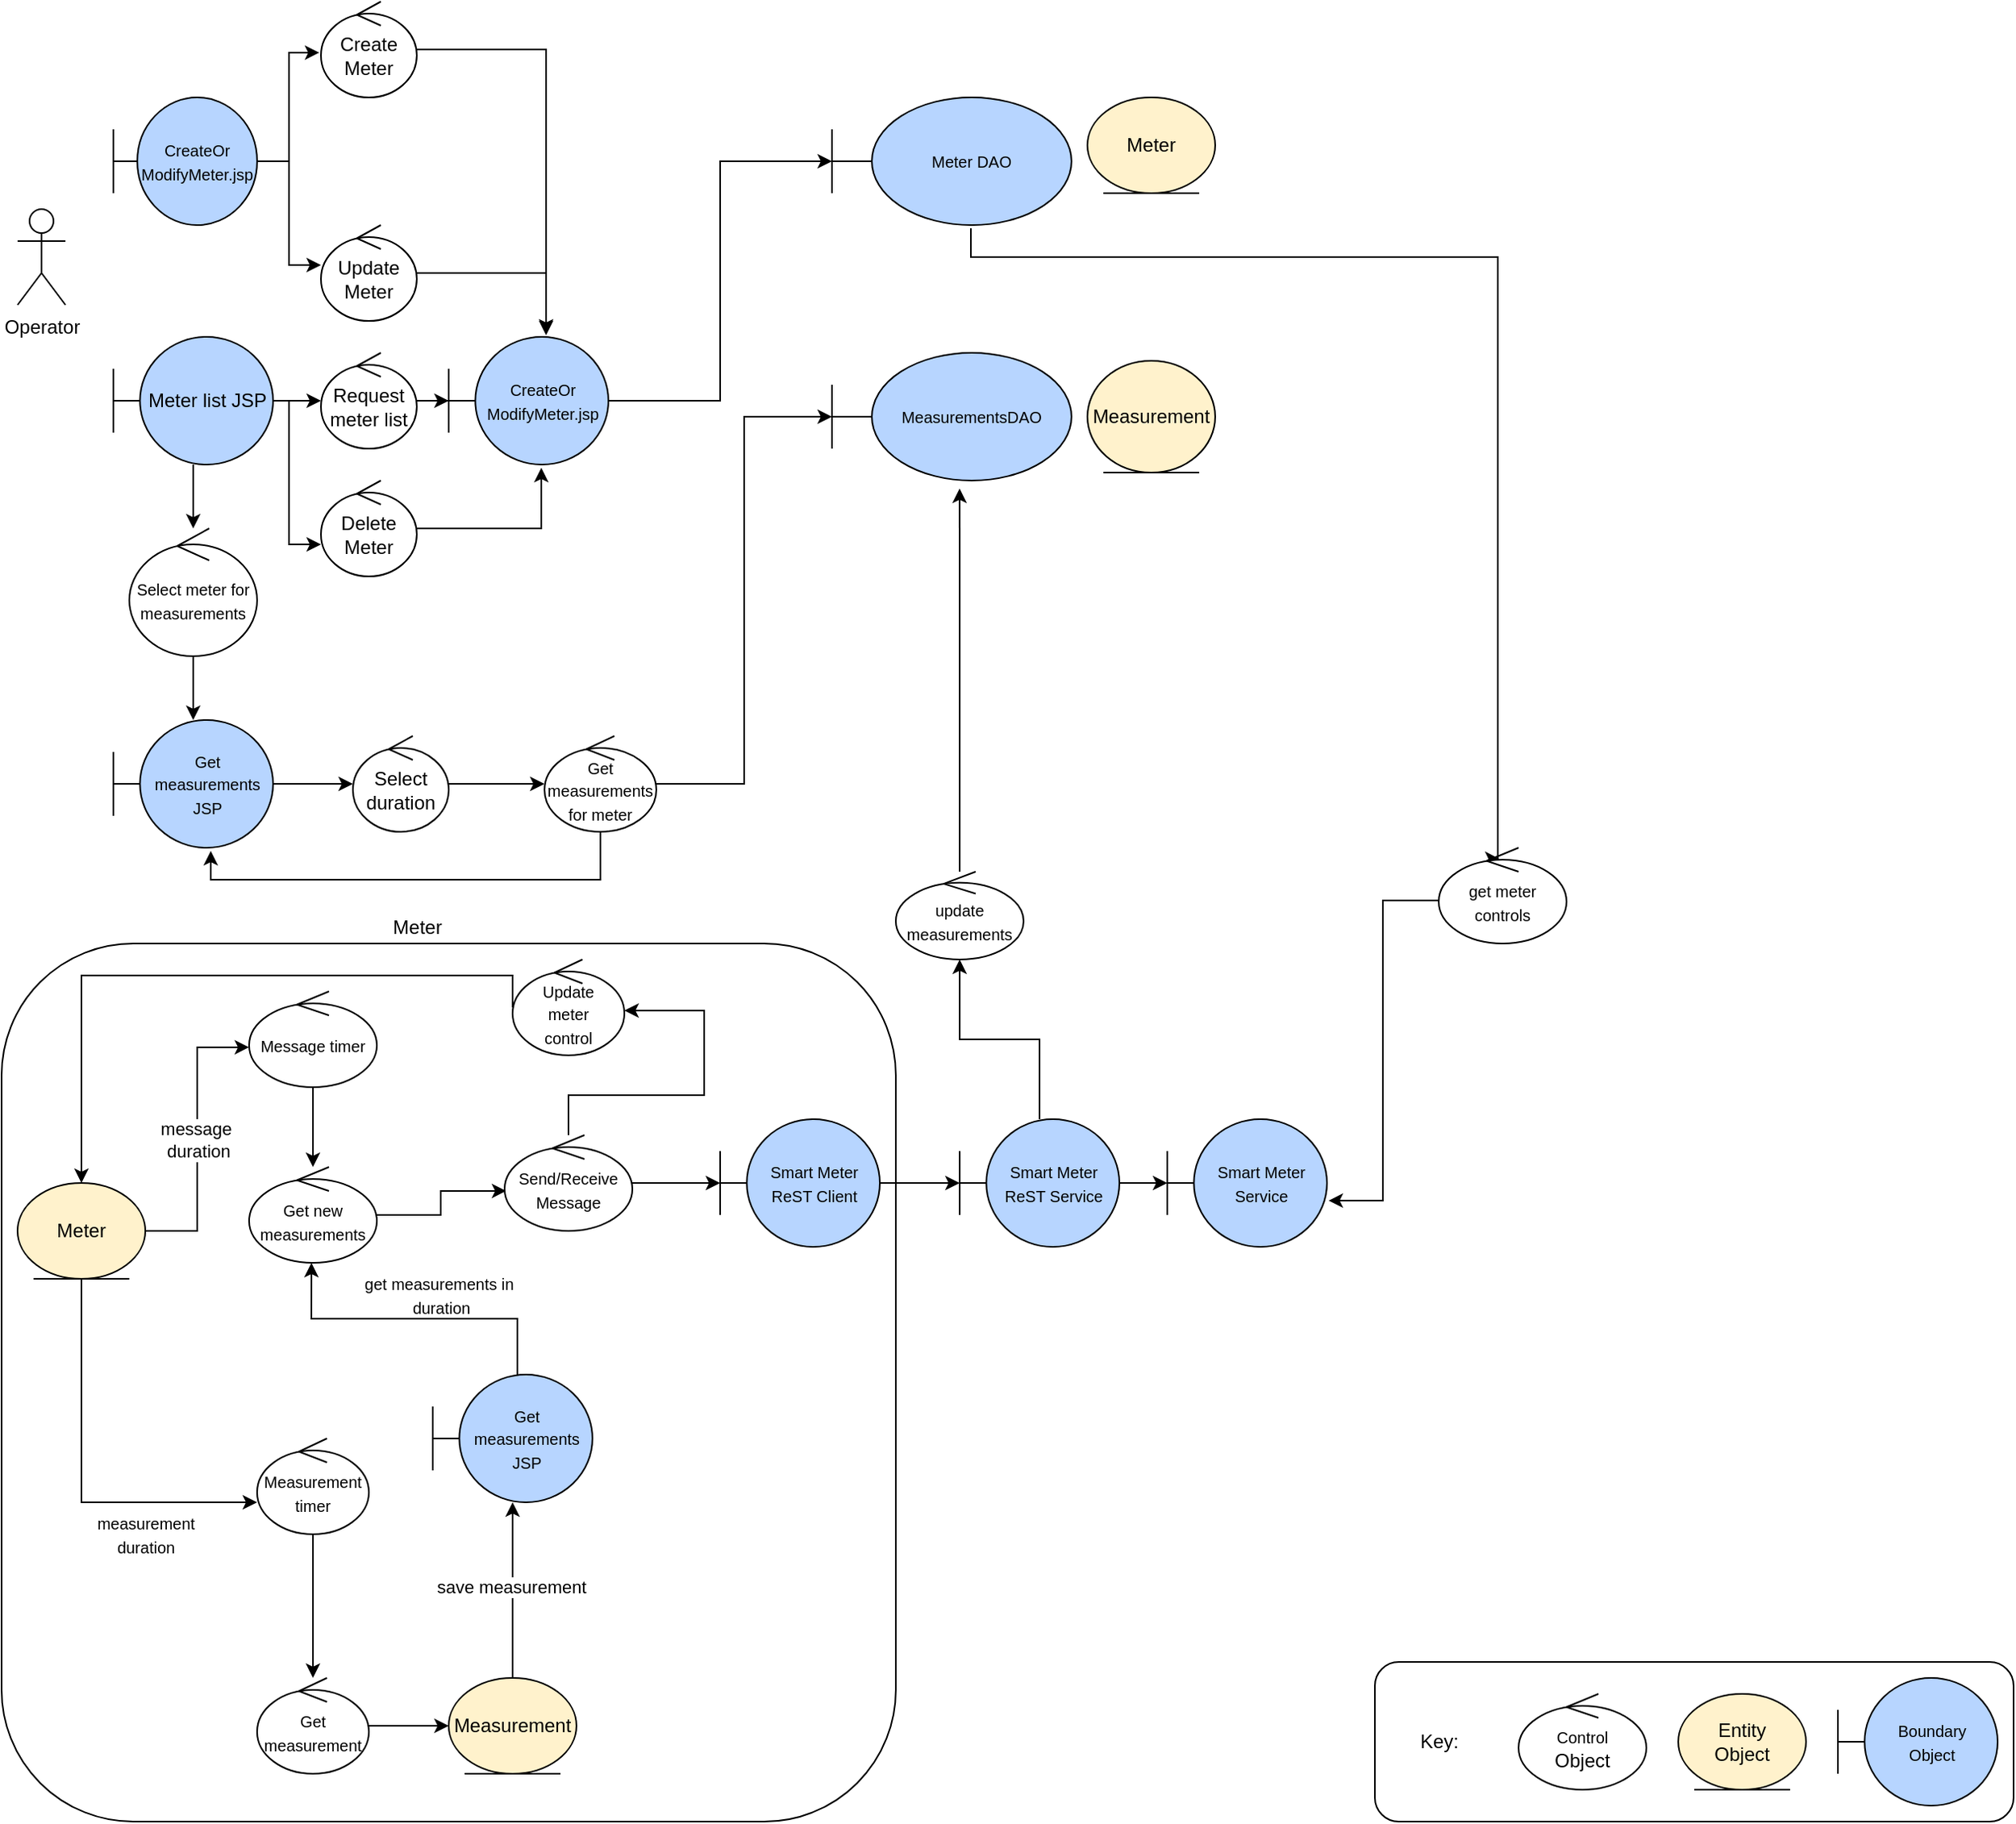 <mxfile version="13.10.2" type="google"><diagram id="yzRmyJLBMoFCTs6hE1Kq" name="Page-1"><mxGraphModel dx="1184" dy="536" grid="1" gridSize="10" guides="1" tooltips="1" connect="1" arrows="1" fold="1" page="1" pageScale="1" pageWidth="827" pageHeight="1169" math="0" shadow="0"><root><mxCell id="0"/><mxCell id="1" parent="0"/><mxCell id="emMxoFDN1YdKf8KbVczX-1" value="Operator" style="shape=umlActor;verticalLabelPosition=bottom;verticalAlign=top;html=1;" vertex="1" parent="1"><mxGeometry x="20" y="140" width="30" height="60" as="geometry"/></mxCell><mxCell id="emMxoFDN1YdKf8KbVczX-7" style="edgeStyle=orthogonalEdgeStyle;rounded=0;orthogonalLoop=1;jettySize=auto;html=1;entryX=0;entryY=0.417;entryDx=0;entryDy=0;entryPerimeter=0;" edge="1" parent="1" source="emMxoFDN1YdKf8KbVczX-4" target="emMxoFDN1YdKf8KbVczX-6"><mxGeometry relative="1" as="geometry"/></mxCell><mxCell id="emMxoFDN1YdKf8KbVczX-8" style="edgeStyle=orthogonalEdgeStyle;rounded=0;orthogonalLoop=1;jettySize=auto;html=1;entryX=-0.017;entryY=0.533;entryDx=0;entryDy=0;entryPerimeter=0;" edge="1" parent="1" source="emMxoFDN1YdKf8KbVczX-4" target="emMxoFDN1YdKf8KbVczX-5"><mxGeometry relative="1" as="geometry"/></mxCell><mxCell id="emMxoFDN1YdKf8KbVczX-4" value="&lt;font style=&quot;font-size: 10px&quot;&gt;CreateOr&lt;br&gt;ModifyMeter.jsp&lt;/font&gt;" style="shape=umlBoundary;whiteSpace=wrap;html=1;fillColor=#B7D5FF;" vertex="1" parent="1"><mxGeometry x="80" y="70" width="90" height="80" as="geometry"/></mxCell><mxCell id="emMxoFDN1YdKf8KbVczX-14" style="edgeStyle=orthogonalEdgeStyle;rounded=0;orthogonalLoop=1;jettySize=auto;html=1;entryX=0.61;entryY=-0.025;entryDx=0;entryDy=0;entryPerimeter=0;" edge="1" parent="1" source="emMxoFDN1YdKf8KbVczX-5" target="emMxoFDN1YdKf8KbVczX-12"><mxGeometry relative="1" as="geometry"/></mxCell><mxCell id="emMxoFDN1YdKf8KbVczX-5" value="Create&lt;br&gt;Meter" style="ellipse;shape=umlControl;whiteSpace=wrap;html=1;" vertex="1" parent="1"><mxGeometry x="210" y="10" width="60" height="60" as="geometry"/></mxCell><mxCell id="emMxoFDN1YdKf8KbVczX-13" style="edgeStyle=orthogonalEdgeStyle;rounded=0;orthogonalLoop=1;jettySize=auto;html=1;entryX=0.61;entryY=-0.012;entryDx=0;entryDy=0;entryPerimeter=0;" edge="1" parent="1" source="emMxoFDN1YdKf8KbVczX-6" target="emMxoFDN1YdKf8KbVczX-12"><mxGeometry relative="1" as="geometry"/></mxCell><mxCell id="emMxoFDN1YdKf8KbVczX-6" value="Update&lt;br&gt;Meter" style="ellipse;shape=umlControl;whiteSpace=wrap;html=1;" vertex="1" parent="1"><mxGeometry x="210" y="150" width="60" height="60" as="geometry"/></mxCell><mxCell id="emMxoFDN1YdKf8KbVczX-25" style="edgeStyle=orthogonalEdgeStyle;rounded=0;orthogonalLoop=1;jettySize=auto;html=1;entryX=0;entryY=0.5;entryDx=0;entryDy=0;entryPerimeter=0;" edge="1" parent="1" source="emMxoFDN1YdKf8KbVczX-12" target="emMxoFDN1YdKf8KbVczX-22"><mxGeometry relative="1" as="geometry"/></mxCell><mxCell id="emMxoFDN1YdKf8KbVczX-12" value="&lt;font style=&quot;font-size: 10px&quot;&gt;CreateOr&lt;br&gt;ModifyMeter.jsp&lt;/font&gt;" style="shape=umlBoundary;whiteSpace=wrap;html=1;fillColor=#B7D5FF;" vertex="1" parent="1"><mxGeometry x="290" y="220" width="100" height="80" as="geometry"/></mxCell><mxCell id="emMxoFDN1YdKf8KbVczX-17" value="" style="edgeStyle=orthogonalEdgeStyle;rounded=0;orthogonalLoop=1;jettySize=auto;html=1;" edge="1" parent="1" source="emMxoFDN1YdKf8KbVczX-15" target="emMxoFDN1YdKf8KbVczX-16"><mxGeometry relative="1" as="geometry"/></mxCell><mxCell id="emMxoFDN1YdKf8KbVczX-20" style="edgeStyle=orthogonalEdgeStyle;rounded=0;orthogonalLoop=1;jettySize=auto;html=1;entryX=0;entryY=0.667;entryDx=0;entryDy=0;entryPerimeter=0;" edge="1" parent="1" source="emMxoFDN1YdKf8KbVczX-15" target="emMxoFDN1YdKf8KbVczX-19"><mxGeometry relative="1" as="geometry"><Array as="points"><mxPoint x="190" y="260"/><mxPoint x="190" y="350"/></Array></mxGeometry></mxCell><mxCell id="emMxoFDN1YdKf8KbVczX-29" value="" style="edgeStyle=orthogonalEdgeStyle;rounded=0;orthogonalLoop=1;jettySize=auto;html=1;" edge="1" parent="1" source="emMxoFDN1YdKf8KbVczX-15" target="emMxoFDN1YdKf8KbVczX-27"><mxGeometry relative="1" as="geometry"/></mxCell><mxCell id="emMxoFDN1YdKf8KbVczX-15" value="&lt;font style=&quot;font-size: 12px&quot;&gt;Meter list JSP&lt;/font&gt;" style="shape=umlBoundary;whiteSpace=wrap;html=1;fillColor=#B7D5FF;" vertex="1" parent="1"><mxGeometry x="80" y="220" width="100" height="80" as="geometry"/></mxCell><mxCell id="emMxoFDN1YdKf8KbVczX-18" value="" style="edgeStyle=orthogonalEdgeStyle;rounded=0;orthogonalLoop=1;jettySize=auto;html=1;" edge="1" parent="1" source="emMxoFDN1YdKf8KbVczX-16" target="emMxoFDN1YdKf8KbVczX-12"><mxGeometry relative="1" as="geometry"/></mxCell><mxCell id="emMxoFDN1YdKf8KbVczX-16" value="Request&lt;br&gt;meter list" style="ellipse;shape=umlControl;whiteSpace=wrap;html=1;" vertex="1" parent="1"><mxGeometry x="210" y="230" width="60" height="60" as="geometry"/></mxCell><mxCell id="emMxoFDN1YdKf8KbVczX-21" style="edgeStyle=orthogonalEdgeStyle;rounded=0;orthogonalLoop=1;jettySize=auto;html=1;entryX=0.58;entryY=1.025;entryDx=0;entryDy=0;entryPerimeter=0;" edge="1" parent="1" source="emMxoFDN1YdKf8KbVczX-19" target="emMxoFDN1YdKf8KbVczX-12"><mxGeometry relative="1" as="geometry"/></mxCell><mxCell id="emMxoFDN1YdKf8KbVczX-19" value="Delete Meter" style="ellipse;shape=umlControl;whiteSpace=wrap;html=1;" vertex="1" parent="1"><mxGeometry x="210" y="310" width="60" height="60" as="geometry"/></mxCell><mxCell id="emMxoFDN1YdKf8KbVczX-76" style="edgeStyle=orthogonalEdgeStyle;rounded=0;orthogonalLoop=1;jettySize=auto;html=1;exitX=0.58;exitY=1.025;exitDx=0;exitDy=0;exitPerimeter=0;entryX=0.475;entryY=0.117;entryDx=0;entryDy=0;entryPerimeter=0;" edge="1" parent="1" source="emMxoFDN1YdKf8KbVczX-22" target="emMxoFDN1YdKf8KbVczX-73"><mxGeometry relative="1" as="geometry"><mxPoint x="947" y="540" as="targetPoint"/><Array as="points"><mxPoint x="617" y="170"/><mxPoint x="947" y="170"/></Array></mxGeometry></mxCell><mxCell id="emMxoFDN1YdKf8KbVczX-22" value="&lt;span style=&quot;font-size: 10px&quot;&gt;Meter DAO&lt;/span&gt;" style="shape=umlBoundary;whiteSpace=wrap;html=1;fillColor=#B7D5FF;" vertex="1" parent="1"><mxGeometry x="530" y="70" width="150" height="80" as="geometry"/></mxCell><mxCell id="emMxoFDN1YdKf8KbVczX-26" value="Meter" style="ellipse;shape=umlEntity;whiteSpace=wrap;html=1;fillColor=#FFF2CC;" vertex="1" parent="1"><mxGeometry x="690" y="70" width="80" height="60" as="geometry"/></mxCell><mxCell id="emMxoFDN1YdKf8KbVczX-31" value="" style="edgeStyle=orthogonalEdgeStyle;rounded=0;orthogonalLoop=1;jettySize=auto;html=1;" edge="1" parent="1" source="emMxoFDN1YdKf8KbVczX-27" target="emMxoFDN1YdKf8KbVczX-30"><mxGeometry relative="1" as="geometry"/></mxCell><mxCell id="emMxoFDN1YdKf8KbVczX-27" value="&lt;font style=&quot;font-size: 10px&quot;&gt;Select meter for measurements&lt;/font&gt;" style="ellipse;shape=umlControl;whiteSpace=wrap;html=1;" vertex="1" parent="1"><mxGeometry x="90" y="340" width="80" height="80" as="geometry"/></mxCell><mxCell id="emMxoFDN1YdKf8KbVczX-33" value="" style="edgeStyle=orthogonalEdgeStyle;rounded=0;orthogonalLoop=1;jettySize=auto;html=1;" edge="1" parent="1" source="emMxoFDN1YdKf8KbVczX-30" target="emMxoFDN1YdKf8KbVczX-32"><mxGeometry relative="1" as="geometry"/></mxCell><mxCell id="emMxoFDN1YdKf8KbVczX-30" value="&lt;span style=&quot;font-size: 10px&quot;&gt;Get measurements&lt;/span&gt;&lt;br style=&quot;font-size: 10px&quot;&gt;&lt;span style=&quot;font-size: 10px&quot;&gt;JSP&lt;/span&gt;&lt;span style=&quot;font-size: 10px&quot;&gt;&lt;br&gt;&lt;/span&gt;" style="shape=umlBoundary;whiteSpace=wrap;html=1;fillColor=#B7D5FF;" vertex="1" parent="1"><mxGeometry x="80" y="460" width="100" height="80" as="geometry"/></mxCell><mxCell id="emMxoFDN1YdKf8KbVczX-35" value="" style="edgeStyle=orthogonalEdgeStyle;rounded=0;orthogonalLoop=1;jettySize=auto;html=1;" edge="1" parent="1" source="emMxoFDN1YdKf8KbVczX-32" target="emMxoFDN1YdKf8KbVczX-34"><mxGeometry relative="1" as="geometry"/></mxCell><mxCell id="emMxoFDN1YdKf8KbVczX-32" value="Select&lt;br&gt;duration" style="ellipse;shape=umlControl;whiteSpace=wrap;html=1;" vertex="1" parent="1"><mxGeometry x="230" y="470" width="60" height="60" as="geometry"/></mxCell><mxCell id="emMxoFDN1YdKf8KbVczX-36" style="edgeStyle=orthogonalEdgeStyle;rounded=0;orthogonalLoop=1;jettySize=auto;html=1;entryX=0.61;entryY=1.025;entryDx=0;entryDy=0;entryPerimeter=0;" edge="1" parent="1" source="emMxoFDN1YdKf8KbVczX-34" target="emMxoFDN1YdKf8KbVczX-30"><mxGeometry relative="1" as="geometry"><Array as="points"><mxPoint x="385" y="560"/><mxPoint x="141" y="560"/></Array></mxGeometry></mxCell><mxCell id="emMxoFDN1YdKf8KbVczX-38" style="edgeStyle=orthogonalEdgeStyle;rounded=0;orthogonalLoop=1;jettySize=auto;html=1;entryX=0;entryY=0.5;entryDx=0;entryDy=0;entryPerimeter=0;" edge="1" parent="1" source="emMxoFDN1YdKf8KbVczX-34" target="emMxoFDN1YdKf8KbVczX-37"><mxGeometry relative="1" as="geometry"/></mxCell><mxCell id="emMxoFDN1YdKf8KbVczX-34" value="&lt;font style=&quot;font-size: 10px&quot;&gt;Get measurements&lt;br&gt;for meter&lt;/font&gt;" style="ellipse;shape=umlControl;whiteSpace=wrap;html=1;" vertex="1" parent="1"><mxGeometry x="350" y="470" width="70" height="60" as="geometry"/></mxCell><mxCell id="emMxoFDN1YdKf8KbVczX-37" value="&lt;span style=&quot;font-size: 10px&quot;&gt;MeasurementsDAO&lt;/span&gt;" style="shape=umlBoundary;whiteSpace=wrap;html=1;fillColor=#B7D5FF;" vertex="1" parent="1"><mxGeometry x="530" y="230" width="150" height="80" as="geometry"/></mxCell><mxCell id="emMxoFDN1YdKf8KbVczX-39" value="Measurement" style="ellipse;shape=umlEntity;whiteSpace=wrap;html=1;fillColor=#FFF2CC;" vertex="1" parent="1"><mxGeometry x="690" y="235" width="80" height="70" as="geometry"/></mxCell><mxCell id="emMxoFDN1YdKf8KbVczX-43" style="edgeStyle=orthogonalEdgeStyle;rounded=0;orthogonalLoop=1;jettySize=auto;html=1;entryX=0;entryY=0.667;entryDx=0;entryDy=0;entryPerimeter=0;exitX=0.5;exitY=1;exitDx=0;exitDy=0;" edge="1" parent="1" source="emMxoFDN1YdKf8KbVczX-40" target="emMxoFDN1YdKf8KbVczX-41"><mxGeometry relative="1" as="geometry"/></mxCell><mxCell id="emMxoFDN1YdKf8KbVczX-53" value="message&amp;nbsp;&lt;br&gt;duration" style="edgeStyle=orthogonalEdgeStyle;rounded=0;orthogonalLoop=1;jettySize=auto;html=1;entryX=0;entryY=0.583;entryDx=0;entryDy=0;entryPerimeter=0;" edge="1" parent="1" source="emMxoFDN1YdKf8KbVczX-40" target="emMxoFDN1YdKf8KbVczX-51"><mxGeometry relative="1" as="geometry"/></mxCell><mxCell id="emMxoFDN1YdKf8KbVczX-40" value="Meter" style="ellipse;shape=umlEntity;whiteSpace=wrap;html=1;fillColor=#FFF2CC;" vertex="1" parent="1"><mxGeometry x="20" y="750" width="80" height="60" as="geometry"/></mxCell><mxCell id="emMxoFDN1YdKf8KbVczX-44" value="" style="edgeStyle=orthogonalEdgeStyle;rounded=0;orthogonalLoop=1;jettySize=auto;html=1;" edge="1" parent="1" source="emMxoFDN1YdKf8KbVczX-41" target="emMxoFDN1YdKf8KbVczX-42"><mxGeometry relative="1" as="geometry"/></mxCell><mxCell id="emMxoFDN1YdKf8KbVczX-41" value="&lt;font style=&quot;font-size: 10px&quot;&gt;Measurement&lt;br&gt;timer&lt;/font&gt;" style="ellipse;shape=umlControl;whiteSpace=wrap;html=1;" vertex="1" parent="1"><mxGeometry x="170" y="910" width="70" height="60" as="geometry"/></mxCell><mxCell id="emMxoFDN1YdKf8KbVczX-46" value="" style="edgeStyle=orthogonalEdgeStyle;rounded=0;orthogonalLoop=1;jettySize=auto;html=1;" edge="1" parent="1" source="emMxoFDN1YdKf8KbVczX-42" target="emMxoFDN1YdKf8KbVczX-45"><mxGeometry relative="1" as="geometry"/></mxCell><mxCell id="emMxoFDN1YdKf8KbVczX-42" value="&lt;span style=&quot;font-size: 10px&quot;&gt;Get measurement&lt;/span&gt;" style="ellipse;shape=umlControl;whiteSpace=wrap;html=1;" vertex="1" parent="1"><mxGeometry x="170" y="1060" width="70" height="60" as="geometry"/></mxCell><mxCell id="emMxoFDN1YdKf8KbVczX-48" value="" style="edgeStyle=orthogonalEdgeStyle;rounded=0;orthogonalLoop=1;jettySize=auto;html=1;" edge="1" parent="1" source="emMxoFDN1YdKf8KbVczX-45" target="emMxoFDN1YdKf8KbVczX-47"><mxGeometry relative="1" as="geometry"/></mxCell><mxCell id="emMxoFDN1YdKf8KbVczX-61" value="save measurement" style="edgeLabel;html=1;align=center;verticalAlign=middle;resizable=0;points=[];" vertex="1" connectable="0" parent="emMxoFDN1YdKf8KbVczX-48"><mxGeometry x="0.036" y="1" relative="1" as="geometry"><mxPoint as="offset"/></mxGeometry></mxCell><mxCell id="emMxoFDN1YdKf8KbVczX-45" value="Measurement" style="ellipse;shape=umlEntity;whiteSpace=wrap;html=1;fillColor=#FFF2CC;" vertex="1" parent="1"><mxGeometry x="290" y="1060" width="80" height="60" as="geometry"/></mxCell><mxCell id="emMxoFDN1YdKf8KbVczX-50" style="edgeStyle=orthogonalEdgeStyle;rounded=0;orthogonalLoop=1;jettySize=auto;html=1;entryX=0.488;entryY=1;entryDx=0;entryDy=0;entryPerimeter=0;exitX=0.53;exitY=0.013;exitDx=0;exitDy=0;exitPerimeter=0;" edge="1" parent="1" source="emMxoFDN1YdKf8KbVczX-47" target="emMxoFDN1YdKf8KbVczX-49"><mxGeometry relative="1" as="geometry"/></mxCell><mxCell id="emMxoFDN1YdKf8KbVczX-47" value="&lt;span style=&quot;font-size: 10px&quot;&gt;Get measurements&lt;/span&gt;&lt;br style=&quot;font-size: 10px&quot;&gt;&lt;span style=&quot;font-size: 10px&quot;&gt;JSP&lt;/span&gt;&lt;span style=&quot;font-size: 10px&quot;&gt;&lt;br&gt;&lt;/span&gt;" style="shape=umlBoundary;whiteSpace=wrap;html=1;fillColor=#B7D5FF;" vertex="1" parent="1"><mxGeometry x="280" y="870" width="100" height="80" as="geometry"/></mxCell><mxCell id="emMxoFDN1YdKf8KbVczX-63" style="edgeStyle=orthogonalEdgeStyle;rounded=0;orthogonalLoop=1;jettySize=auto;html=1;entryX=0.013;entryY=0.583;entryDx=0;entryDy=0;entryPerimeter=0;" edge="1" parent="1" source="emMxoFDN1YdKf8KbVczX-49" target="emMxoFDN1YdKf8KbVczX-57"><mxGeometry relative="1" as="geometry"/></mxCell><mxCell id="emMxoFDN1YdKf8KbVczX-49" value="&lt;span style=&quot;font-size: 10px&quot;&gt;Get new measurements&lt;/span&gt;" style="ellipse;shape=umlControl;whiteSpace=wrap;html=1;" vertex="1" parent="1"><mxGeometry x="165" y="740" width="80" height="60" as="geometry"/></mxCell><mxCell id="emMxoFDN1YdKf8KbVczX-56" value="" style="edgeStyle=orthogonalEdgeStyle;rounded=0;orthogonalLoop=1;jettySize=auto;html=1;" edge="1" parent="1" source="emMxoFDN1YdKf8KbVczX-51" target="emMxoFDN1YdKf8KbVczX-49"><mxGeometry relative="1" as="geometry"/></mxCell><mxCell id="emMxoFDN1YdKf8KbVczX-51" value="&lt;span style=&quot;font-size: 10px&quot;&gt;Message timer&lt;/span&gt;" style="ellipse;shape=umlControl;whiteSpace=wrap;html=1;" vertex="1" parent="1"><mxGeometry x="165" y="630" width="80" height="60" as="geometry"/></mxCell><mxCell id="emMxoFDN1YdKf8KbVczX-55" style="edgeStyle=orthogonalEdgeStyle;rounded=0;orthogonalLoop=1;jettySize=auto;html=1;exitX=0;exitY=0.5;exitDx=0;exitDy=0;exitPerimeter=0;" edge="1" parent="1" source="emMxoFDN1YdKf8KbVczX-54" target="emMxoFDN1YdKf8KbVczX-40"><mxGeometry relative="1" as="geometry"><Array as="points"><mxPoint x="330" y="620"/><mxPoint x="60" y="620"/></Array></mxGeometry></mxCell><mxCell id="emMxoFDN1YdKf8KbVczX-54" value="&lt;span style=&quot;font-size: 10px&quot;&gt;Update&lt;br&gt;meter&lt;br&gt;control&lt;br&gt;&lt;/span&gt;" style="ellipse;shape=umlControl;whiteSpace=wrap;html=1;" vertex="1" parent="1"><mxGeometry x="330" y="610" width="70" height="60" as="geometry"/></mxCell><mxCell id="emMxoFDN1YdKf8KbVczX-58" style="edgeStyle=orthogonalEdgeStyle;rounded=0;orthogonalLoop=1;jettySize=auto;html=1;" edge="1" parent="1" source="emMxoFDN1YdKf8KbVczX-57"><mxGeometry relative="1" as="geometry"><mxPoint x="400" y="642" as="targetPoint"/><Array as="points"><mxPoint x="365" y="695"/><mxPoint x="450" y="695"/><mxPoint x="450" y="642"/></Array></mxGeometry></mxCell><mxCell id="emMxoFDN1YdKf8KbVczX-65" value="" style="edgeStyle=orthogonalEdgeStyle;rounded=0;orthogonalLoop=1;jettySize=auto;html=1;" edge="1" parent="1" source="emMxoFDN1YdKf8KbVczX-57" target="emMxoFDN1YdKf8KbVczX-64"><mxGeometry relative="1" as="geometry"/></mxCell><mxCell id="emMxoFDN1YdKf8KbVczX-57" value="&lt;span style=&quot;font-size: 10px&quot;&gt;Send/Receive&lt;/span&gt;&lt;br&gt;&lt;span style=&quot;font-size: 10px&quot;&gt;Message&lt;/span&gt;" style="ellipse;shape=umlControl;whiteSpace=wrap;html=1;" vertex="1" parent="1"><mxGeometry x="325" y="720" width="80" height="60" as="geometry"/></mxCell><mxCell id="emMxoFDN1YdKf8KbVczX-59" value="&lt;font style=&quot;font-size: 10px&quot;&gt;measurement &lt;br&gt;duration&lt;/font&gt;" style="text;html=1;align=center;verticalAlign=middle;resizable=0;points=[];autosize=1;" vertex="1" parent="1"><mxGeometry x="60" y="955" width="80" height="30" as="geometry"/></mxCell><mxCell id="emMxoFDN1YdKf8KbVczX-60" value="&lt;font style=&quot;font-size: 10px&quot;&gt;get measurements in&amp;nbsp;&lt;br&gt;duration&lt;/font&gt;" style="text;html=1;align=center;verticalAlign=middle;resizable=0;points=[];autosize=1;" vertex="1" parent="1"><mxGeometry x="230" y="805" width="110" height="30" as="geometry"/></mxCell><mxCell id="emMxoFDN1YdKf8KbVczX-68" value="" style="edgeStyle=orthogonalEdgeStyle;rounded=0;orthogonalLoop=1;jettySize=auto;html=1;" edge="1" parent="1" source="emMxoFDN1YdKf8KbVczX-64" target="emMxoFDN1YdKf8KbVczX-66"><mxGeometry relative="1" as="geometry"/></mxCell><mxCell id="emMxoFDN1YdKf8KbVczX-64" value="&lt;span style=&quot;font-size: 10px&quot;&gt;Smart Meter&lt;br&gt;ReST Client&lt;br&gt;&lt;/span&gt;" style="shape=umlBoundary;whiteSpace=wrap;html=1;fillColor=#B7D5FF;" vertex="1" parent="1"><mxGeometry x="460" y="710" width="100" height="80" as="geometry"/></mxCell><mxCell id="emMxoFDN1YdKf8KbVczX-69" value="" style="edgeStyle=orthogonalEdgeStyle;rounded=0;orthogonalLoop=1;jettySize=auto;html=1;" edge="1" parent="1" source="emMxoFDN1YdKf8KbVczX-66" target="emMxoFDN1YdKf8KbVczX-67"><mxGeometry relative="1" as="geometry"/></mxCell><mxCell id="emMxoFDN1YdKf8KbVczX-71" style="edgeStyle=orthogonalEdgeStyle;rounded=0;orthogonalLoop=1;jettySize=auto;html=1;" edge="1" parent="1" source="emMxoFDN1YdKf8KbVczX-66" target="emMxoFDN1YdKf8KbVczX-70"><mxGeometry relative="1" as="geometry"/></mxCell><mxCell id="emMxoFDN1YdKf8KbVczX-66" value="&lt;span style=&quot;font-size: 10px&quot;&gt;Smart Meter&lt;br&gt;ReST Service&lt;br&gt;&lt;/span&gt;" style="shape=umlBoundary;whiteSpace=wrap;html=1;fillColor=#B7D5FF;" vertex="1" parent="1"><mxGeometry x="610" y="710" width="100" height="80" as="geometry"/></mxCell><mxCell id="emMxoFDN1YdKf8KbVczX-67" value="&lt;span style=&quot;font-size: 10px&quot;&gt;Smart Meter&lt;br&gt;Service&lt;br&gt;&lt;/span&gt;" style="shape=umlBoundary;whiteSpace=wrap;html=1;fillColor=#B7D5FF;" vertex="1" parent="1"><mxGeometry x="740" y="710" width="100" height="80" as="geometry"/></mxCell><mxCell id="emMxoFDN1YdKf8KbVczX-72" style="edgeStyle=orthogonalEdgeStyle;rounded=0;orthogonalLoop=1;jettySize=auto;html=1;entryX=0.533;entryY=1.063;entryDx=0;entryDy=0;entryPerimeter=0;" edge="1" parent="1" source="emMxoFDN1YdKf8KbVczX-70" target="emMxoFDN1YdKf8KbVczX-37"><mxGeometry relative="1" as="geometry"/></mxCell><mxCell id="emMxoFDN1YdKf8KbVczX-70" value="&lt;span style=&quot;font-size: 10px&quot;&gt;update&lt;br&gt;measurements&lt;br&gt;&lt;/span&gt;" style="ellipse;shape=umlControl;whiteSpace=wrap;html=1;" vertex="1" parent="1"><mxGeometry x="570" y="555" width="80" height="55" as="geometry"/></mxCell><mxCell id="emMxoFDN1YdKf8KbVczX-75" style="edgeStyle=orthogonalEdgeStyle;rounded=0;orthogonalLoop=1;jettySize=auto;html=1;entryX=1.01;entryY=0.638;entryDx=0;entryDy=0;entryPerimeter=0;exitX=0;exitY=0.55;exitDx=0;exitDy=0;exitPerimeter=0;" edge="1" parent="1" source="emMxoFDN1YdKf8KbVczX-73" target="emMxoFDN1YdKf8KbVczX-67"><mxGeometry relative="1" as="geometry"/></mxCell><mxCell id="emMxoFDN1YdKf8KbVczX-73" value="&lt;span style=&quot;font-size: 10px&quot;&gt;get meter&lt;br&gt;controls&lt;br&gt;&lt;/span&gt;" style="ellipse;shape=umlControl;whiteSpace=wrap;html=1;" vertex="1" parent="1"><mxGeometry x="910" y="540" width="80" height="60" as="geometry"/></mxCell><mxCell id="emMxoFDN1YdKf8KbVczX-77" value="Key:" style="text;html=1;align=center;verticalAlign=middle;resizable=0;points=[];autosize=1;" vertex="1" parent="1"><mxGeometry x="890" y="1090" width="40" height="20" as="geometry"/></mxCell><mxCell id="emMxoFDN1YdKf8KbVczX-78" value="&lt;span style=&quot;font-size: 10px&quot;&gt;Control&lt;br&gt;&lt;/span&gt;Object" style="ellipse;shape=umlControl;whiteSpace=wrap;html=1;" vertex="1" parent="1"><mxGeometry x="960" y="1070" width="80" height="60" as="geometry"/></mxCell><mxCell id="emMxoFDN1YdKf8KbVczX-79" value="&lt;span style=&quot;font-size: 10px&quot;&gt;Boundary&lt;br&gt;Object&lt;br&gt;&lt;/span&gt;" style="shape=umlBoundary;whiteSpace=wrap;html=1;fillColor=#B7D5FF;" vertex="1" parent="1"><mxGeometry x="1160" y="1060" width="100" height="80" as="geometry"/></mxCell><mxCell id="emMxoFDN1YdKf8KbVczX-80" value="Entity&lt;br&gt;Object" style="ellipse;shape=umlEntity;whiteSpace=wrap;html=1;fillColor=#FFF2CC;" vertex="1" parent="1"><mxGeometry x="1060" y="1070" width="80" height="60" as="geometry"/></mxCell><mxCell id="emMxoFDN1YdKf8KbVczX-81" value="" style="rounded=1;whiteSpace=wrap;html=1;fillColor=none;" vertex="1" parent="1"><mxGeometry x="870" y="1050" width="400" height="100" as="geometry"/></mxCell><mxCell id="emMxoFDN1YdKf8KbVczX-84" value="" style="rounded=1;whiteSpace=wrap;html=1;fillColor=none;shadow=0;" vertex="1" parent="1"><mxGeometry x="10" y="600" width="560" height="550" as="geometry"/></mxCell><mxCell id="emMxoFDN1YdKf8KbVczX-85" value="Meter" style="text;html=1;align=center;verticalAlign=middle;resizable=0;points=[];autosize=1;" vertex="1" parent="1"><mxGeometry x="245" y="580" width="50" height="20" as="geometry"/></mxCell></root></mxGraphModel></diagram></mxfile>
